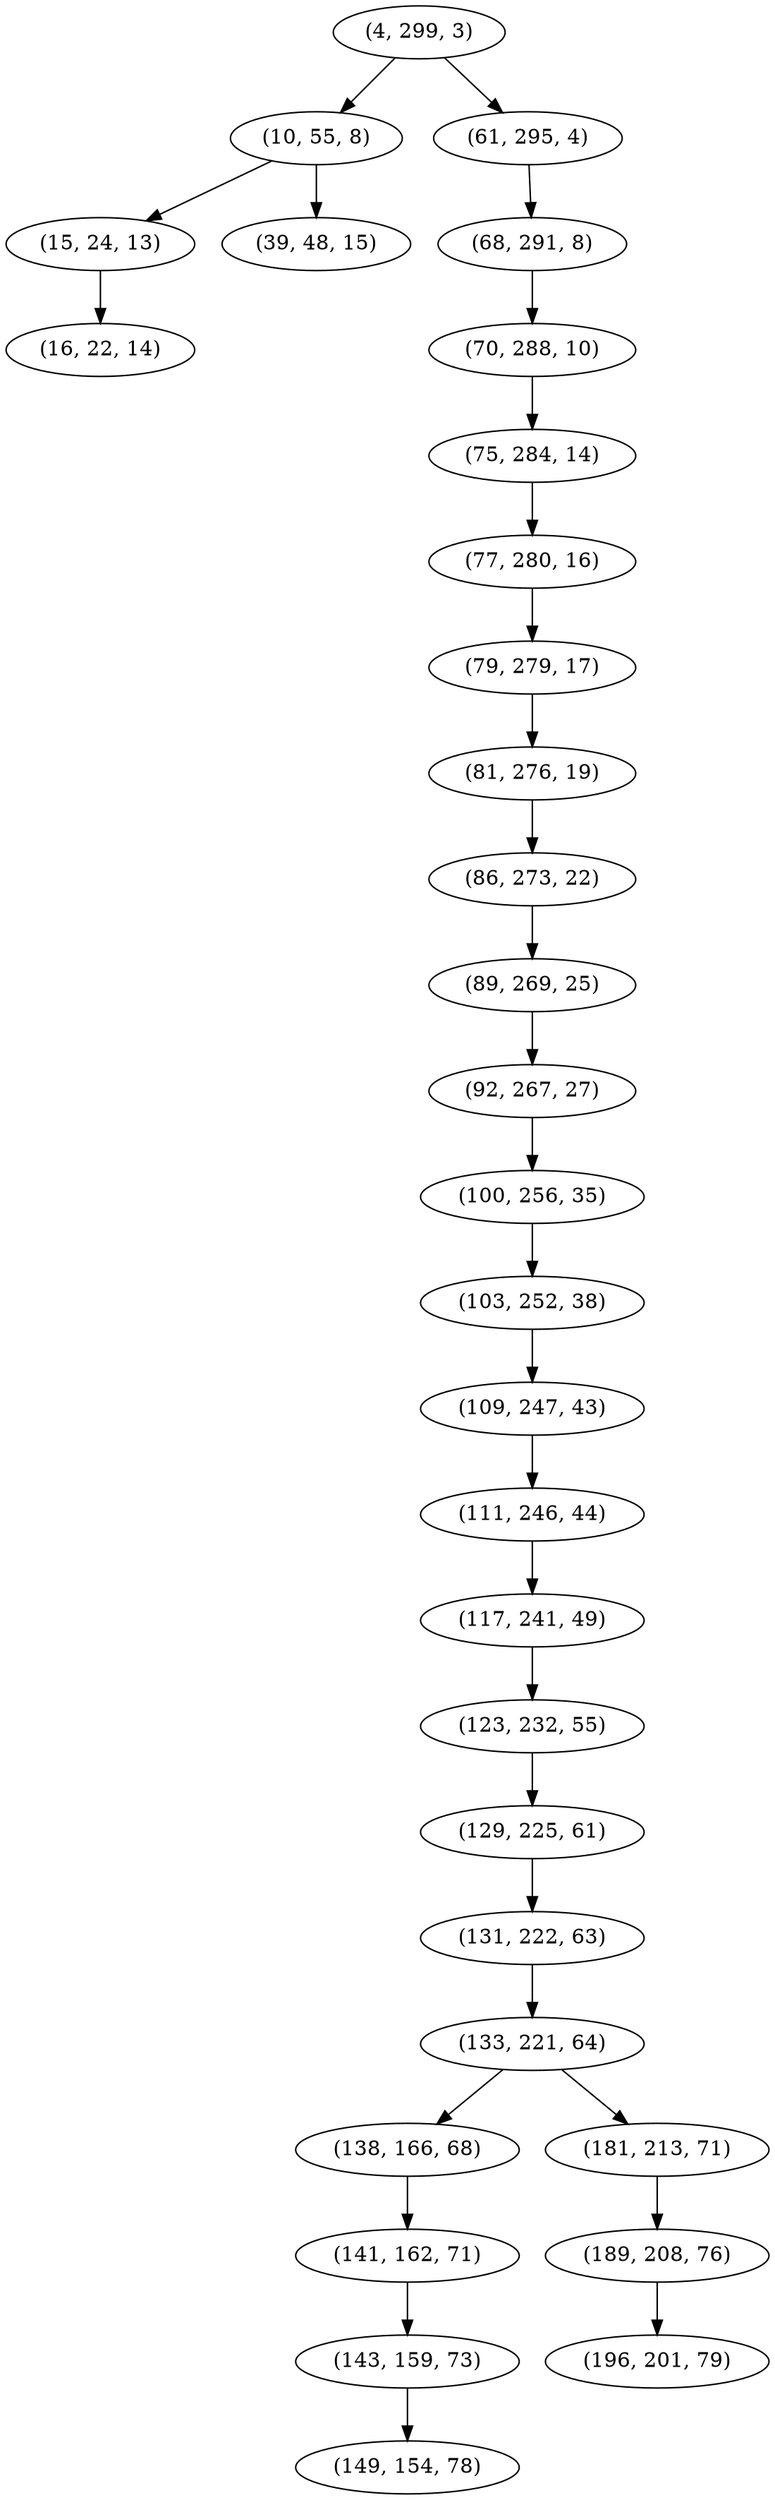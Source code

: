 digraph tree {
    "(4, 299, 3)";
    "(10, 55, 8)";
    "(15, 24, 13)";
    "(16, 22, 14)";
    "(39, 48, 15)";
    "(61, 295, 4)";
    "(68, 291, 8)";
    "(70, 288, 10)";
    "(75, 284, 14)";
    "(77, 280, 16)";
    "(79, 279, 17)";
    "(81, 276, 19)";
    "(86, 273, 22)";
    "(89, 269, 25)";
    "(92, 267, 27)";
    "(100, 256, 35)";
    "(103, 252, 38)";
    "(109, 247, 43)";
    "(111, 246, 44)";
    "(117, 241, 49)";
    "(123, 232, 55)";
    "(129, 225, 61)";
    "(131, 222, 63)";
    "(133, 221, 64)";
    "(138, 166, 68)";
    "(141, 162, 71)";
    "(143, 159, 73)";
    "(149, 154, 78)";
    "(181, 213, 71)";
    "(189, 208, 76)";
    "(196, 201, 79)";
    "(4, 299, 3)" -> "(10, 55, 8)";
    "(4, 299, 3)" -> "(61, 295, 4)";
    "(10, 55, 8)" -> "(15, 24, 13)";
    "(10, 55, 8)" -> "(39, 48, 15)";
    "(15, 24, 13)" -> "(16, 22, 14)";
    "(61, 295, 4)" -> "(68, 291, 8)";
    "(68, 291, 8)" -> "(70, 288, 10)";
    "(70, 288, 10)" -> "(75, 284, 14)";
    "(75, 284, 14)" -> "(77, 280, 16)";
    "(77, 280, 16)" -> "(79, 279, 17)";
    "(79, 279, 17)" -> "(81, 276, 19)";
    "(81, 276, 19)" -> "(86, 273, 22)";
    "(86, 273, 22)" -> "(89, 269, 25)";
    "(89, 269, 25)" -> "(92, 267, 27)";
    "(92, 267, 27)" -> "(100, 256, 35)";
    "(100, 256, 35)" -> "(103, 252, 38)";
    "(103, 252, 38)" -> "(109, 247, 43)";
    "(109, 247, 43)" -> "(111, 246, 44)";
    "(111, 246, 44)" -> "(117, 241, 49)";
    "(117, 241, 49)" -> "(123, 232, 55)";
    "(123, 232, 55)" -> "(129, 225, 61)";
    "(129, 225, 61)" -> "(131, 222, 63)";
    "(131, 222, 63)" -> "(133, 221, 64)";
    "(133, 221, 64)" -> "(138, 166, 68)";
    "(133, 221, 64)" -> "(181, 213, 71)";
    "(138, 166, 68)" -> "(141, 162, 71)";
    "(141, 162, 71)" -> "(143, 159, 73)";
    "(143, 159, 73)" -> "(149, 154, 78)";
    "(181, 213, 71)" -> "(189, 208, 76)";
    "(189, 208, 76)" -> "(196, 201, 79)";
}
